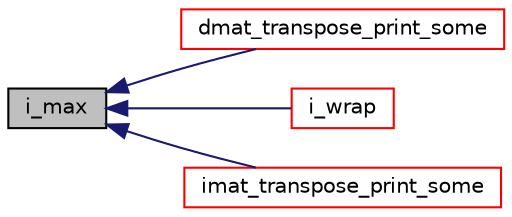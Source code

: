 digraph "i_max"
{
  bgcolor="transparent";
  edge [fontname="Helvetica",fontsize="10",labelfontname="Helvetica",labelfontsize="10"];
  node [fontname="Helvetica",fontsize="10",shape=record];
  rankdir="LR";
  Node315 [label="i_max",height=0.2,width=0.4,color="black", fillcolor="grey75", style="filled", fontcolor="black"];
  Node315 -> Node316 [dir="back",color="midnightblue",fontsize="10",style="solid",fontname="Helvetica"];
  Node316 [label="dmat_transpose_print_some",height=0.2,width=0.4,color="red",URL="$a08942.html#a8287e1ce47b22e5a7dc1e3d950ab6ce2"];
  Node315 -> Node319 [dir="back",color="midnightblue",fontsize="10",style="solid",fontname="Helvetica"];
  Node319 [label="i_wrap",height=0.2,width=0.4,color="red",URL="$a08942.html#ae07a984e2fafd371df7f7f8c83518e71"];
  Node315 -> Node325 [dir="back",color="midnightblue",fontsize="10",style="solid",fontname="Helvetica"];
  Node325 [label="imat_transpose_print_some",height=0.2,width=0.4,color="red",URL="$a08942.html#a63cb70ea9628453f6d4eda3c1bd6ff67"];
}
